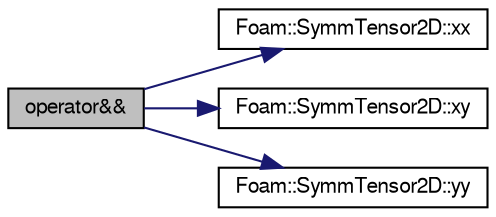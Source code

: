 digraph "operator&amp;&amp;"
{
  bgcolor="transparent";
  edge [fontname="FreeSans",fontsize="10",labelfontname="FreeSans",labelfontsize="10"];
  node [fontname="FreeSans",fontsize="10",shape=record];
  rankdir="LR";
  Node1 [label="operator&&",height=0.2,width=0.4,color="black", fillcolor="grey75", style="filled" fontcolor="black"];
  Node1 -> Node2 [color="midnightblue",fontsize="10",style="solid",fontname="FreeSans"];
  Node2 [label="Foam::SymmTensor2D::xx",height=0.2,width=0.4,color="black",URL="$a02469.html#adefeff2f0e457c0e62a5e9d1292e3569"];
  Node1 -> Node3 [color="midnightblue",fontsize="10",style="solid",fontname="FreeSans"];
  Node3 [label="Foam::SymmTensor2D::xy",height=0.2,width=0.4,color="black",URL="$a02469.html#a9eba447e6738c78e6b0694c15b09236e"];
  Node1 -> Node4 [color="midnightblue",fontsize="10",style="solid",fontname="FreeSans"];
  Node4 [label="Foam::SymmTensor2D::yy",height=0.2,width=0.4,color="black",URL="$a02469.html#a1fabd792063b2f2c0c53693512a5baeb"];
}
